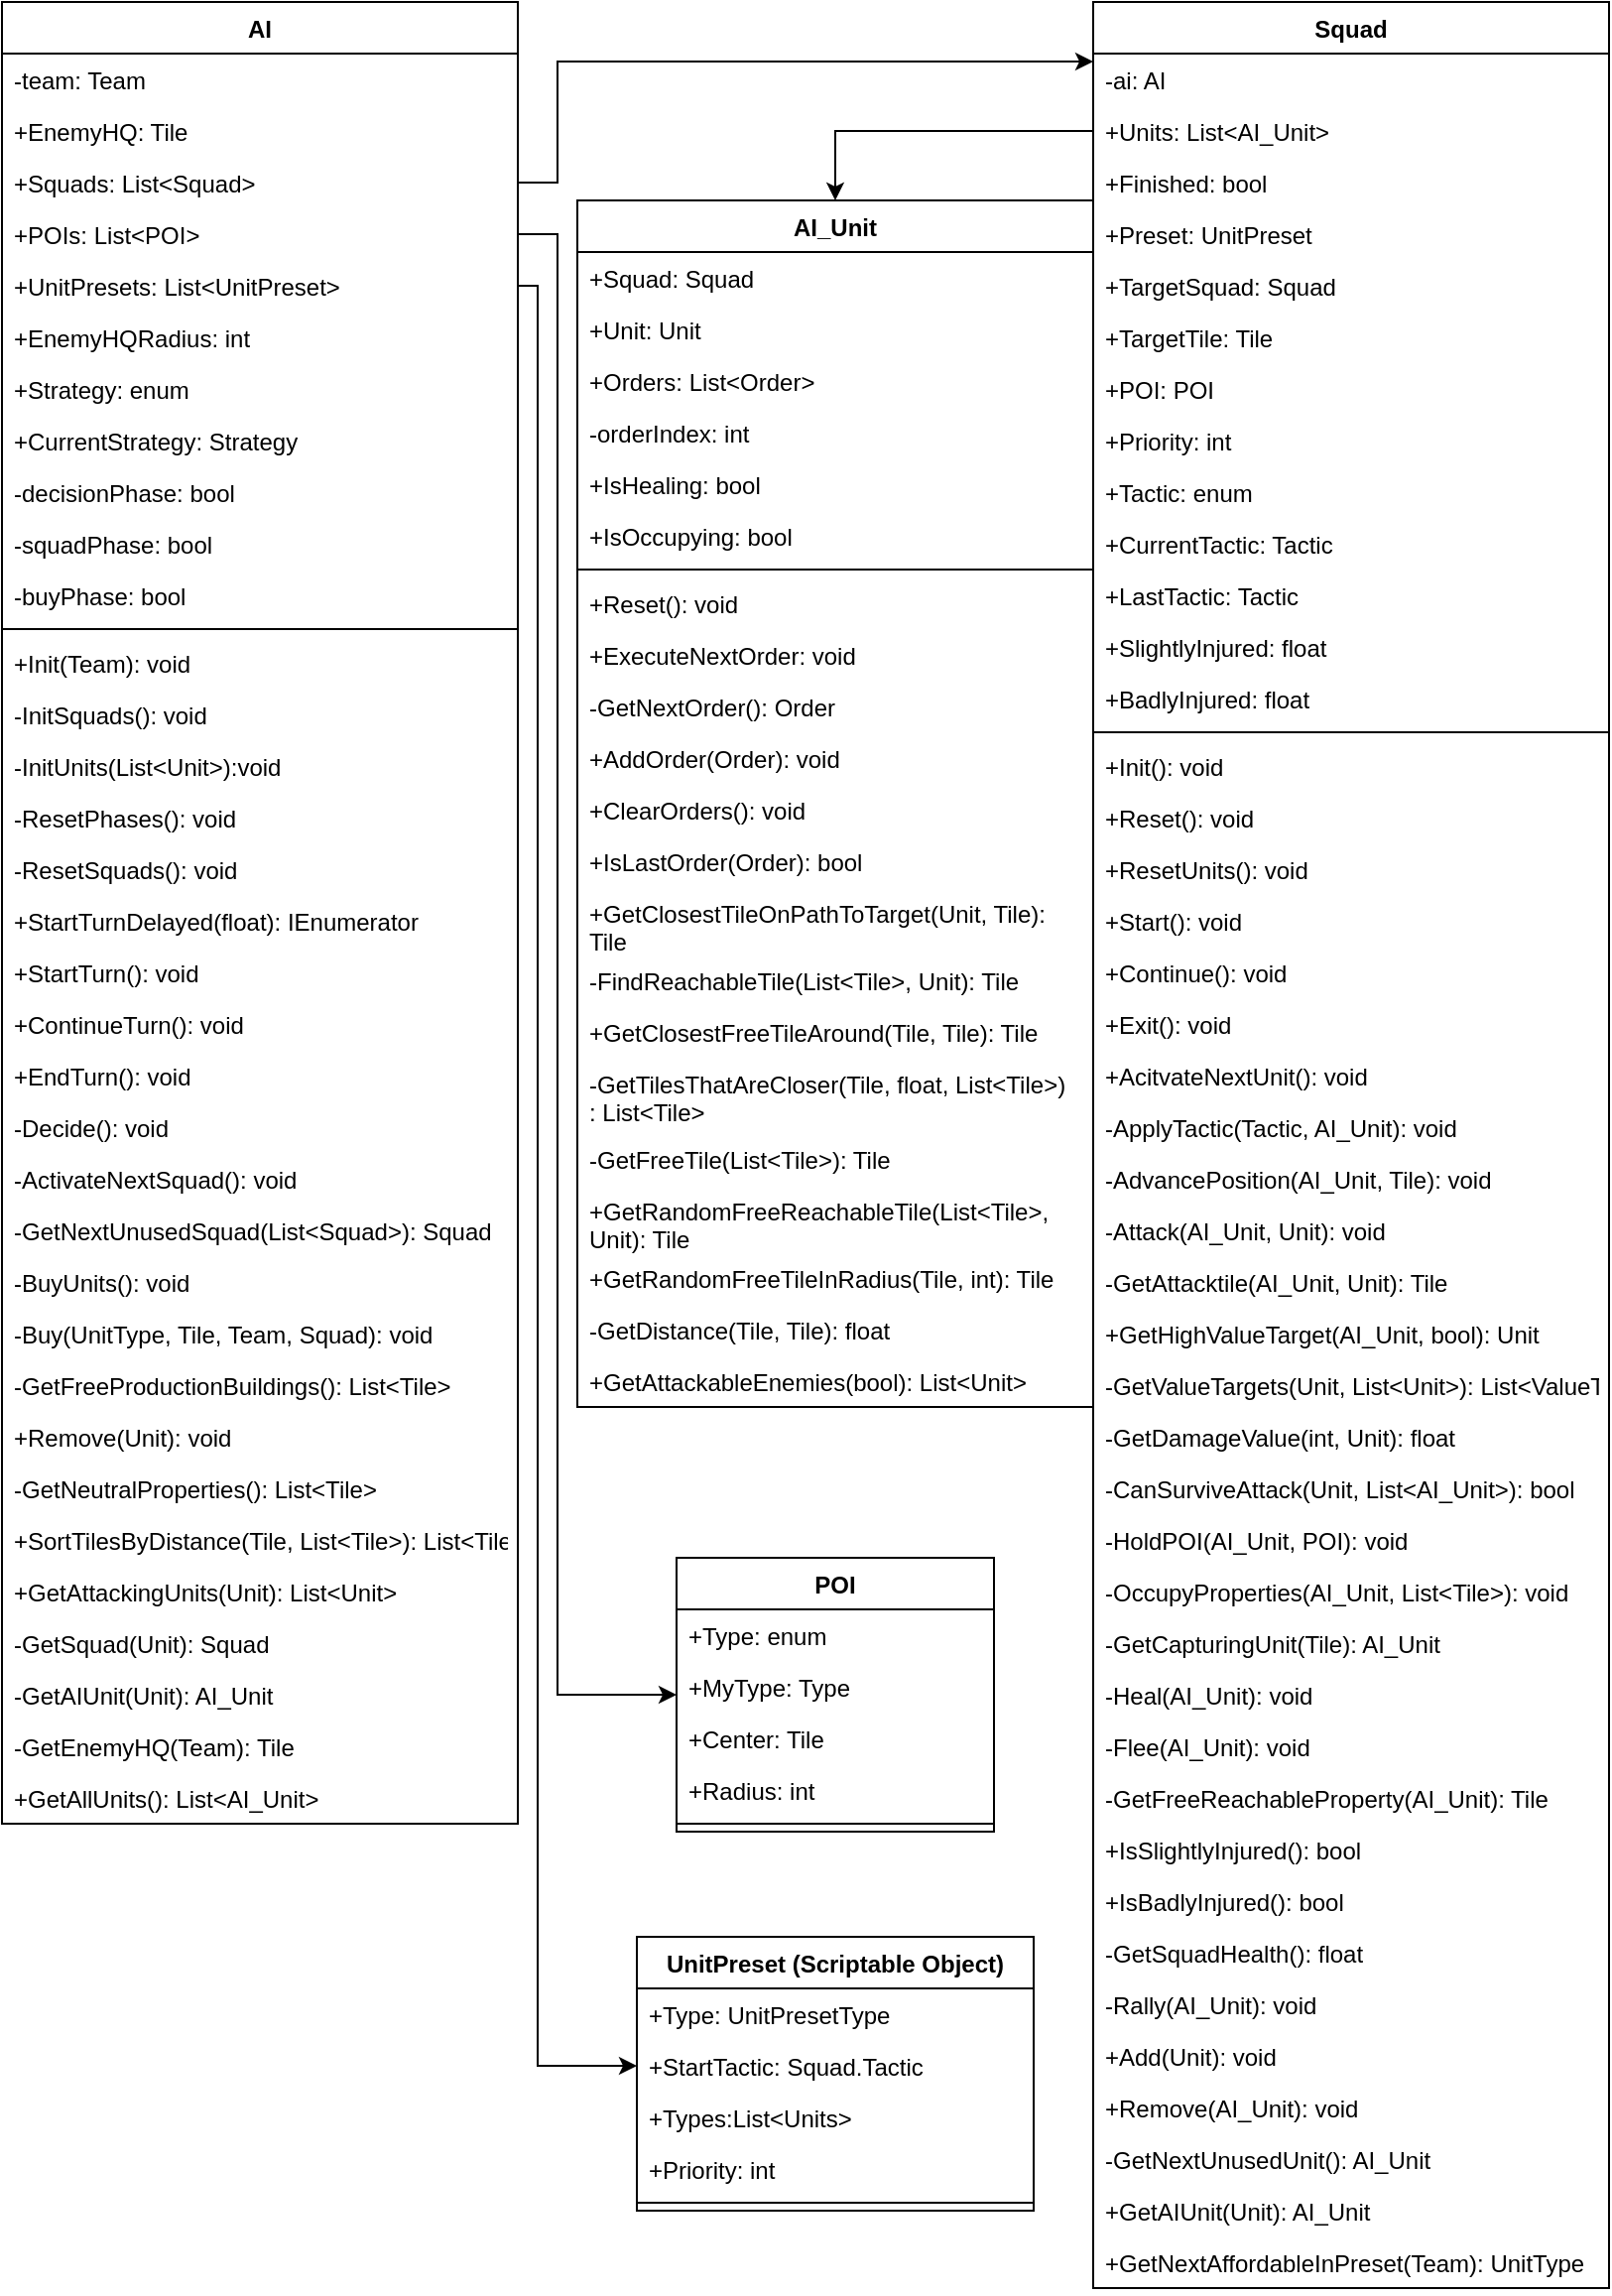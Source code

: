 <mxfile version="11.2.4" type="device" pages="1"><diagram id="DTY6DeBxh4I6yUrdTcUC" name="Page-1"><mxGraphModel dx="1662" dy="771" grid="1" gridSize="10" guides="1" tooltips="1" connect="1" arrows="1" fold="1" page="1" pageScale="1" pageWidth="827" pageHeight="1169" math="0" shadow="0"><root><mxCell id="0"/><mxCell id="1" parent="0"/><mxCell id="vKML94Inzr6AhmVZvio5-1" value="AI" style="swimlane;fontStyle=1;align=center;verticalAlign=top;childLayout=stackLayout;horizontal=1;startSize=26;horizontalStack=0;resizeParent=1;resizeParentMax=0;resizeLast=0;collapsible=1;marginBottom=0;" vertex="1" parent="1"><mxGeometry x="10" y="10" width="260" height="918" as="geometry"/></mxCell><mxCell id="vKML94Inzr6AhmVZvio5-2" value="-team: Team" style="text;strokeColor=none;fillColor=none;align=left;verticalAlign=top;spacingLeft=4;spacingRight=4;overflow=hidden;rotatable=0;points=[[0,0.5],[1,0.5]];portConstraint=eastwest;" vertex="1" parent="vKML94Inzr6AhmVZvio5-1"><mxGeometry y="26" width="260" height="26" as="geometry"/></mxCell><mxCell id="vKML94Inzr6AhmVZvio5-5" value="+EnemyHQ: Tile" style="text;strokeColor=none;fillColor=none;align=left;verticalAlign=top;spacingLeft=4;spacingRight=4;overflow=hidden;rotatable=0;points=[[0,0.5],[1,0.5]];portConstraint=eastwest;" vertex="1" parent="vKML94Inzr6AhmVZvio5-1"><mxGeometry y="52" width="260" height="26" as="geometry"/></mxCell><mxCell id="vKML94Inzr6AhmVZvio5-7" value="+Squads: List&lt;Squad&gt;" style="text;strokeColor=none;fillColor=none;align=left;verticalAlign=top;spacingLeft=4;spacingRight=4;overflow=hidden;rotatable=0;points=[[0,0.5],[1,0.5]];portConstraint=eastwest;" vertex="1" parent="vKML94Inzr6AhmVZvio5-1"><mxGeometry y="78" width="260" height="26" as="geometry"/></mxCell><mxCell id="vKML94Inzr6AhmVZvio5-6" value="+POIs: List&lt;POI&gt;" style="text;strokeColor=none;fillColor=none;align=left;verticalAlign=top;spacingLeft=4;spacingRight=4;overflow=hidden;rotatable=0;points=[[0,0.5],[1,0.5]];portConstraint=eastwest;" vertex="1" parent="vKML94Inzr6AhmVZvio5-1"><mxGeometry y="104" width="260" height="26" as="geometry"/></mxCell><mxCell id="vKML94Inzr6AhmVZvio5-8" value="+UnitPresets: List&lt;UnitPreset&gt;" style="text;strokeColor=none;fillColor=none;align=left;verticalAlign=top;spacingLeft=4;spacingRight=4;overflow=hidden;rotatable=0;points=[[0,0.5],[1,0.5]];portConstraint=eastwest;" vertex="1" parent="vKML94Inzr6AhmVZvio5-1"><mxGeometry y="130" width="260" height="26" as="geometry"/></mxCell><mxCell id="vKML94Inzr6AhmVZvio5-9" value="+EnemyHQRadius: int" style="text;strokeColor=none;fillColor=none;align=left;verticalAlign=top;spacingLeft=4;spacingRight=4;overflow=hidden;rotatable=0;points=[[0,0.5],[1,0.5]];portConstraint=eastwest;" vertex="1" parent="vKML94Inzr6AhmVZvio5-1"><mxGeometry y="156" width="260" height="26" as="geometry"/></mxCell><mxCell id="vKML94Inzr6AhmVZvio5-10" value="+Strategy: enum" style="text;strokeColor=none;fillColor=none;align=left;verticalAlign=top;spacingLeft=4;spacingRight=4;overflow=hidden;rotatable=0;points=[[0,0.5],[1,0.5]];portConstraint=eastwest;" vertex="1" parent="vKML94Inzr6AhmVZvio5-1"><mxGeometry y="182" width="260" height="26" as="geometry"/></mxCell><mxCell id="vKML94Inzr6AhmVZvio5-11" value="+CurrentStrategy: Strategy" style="text;strokeColor=none;fillColor=none;align=left;verticalAlign=top;spacingLeft=4;spacingRight=4;overflow=hidden;rotatable=0;points=[[0,0.5],[1,0.5]];portConstraint=eastwest;" vertex="1" parent="vKML94Inzr6AhmVZvio5-1"><mxGeometry y="208" width="260" height="26" as="geometry"/></mxCell><mxCell id="vKML94Inzr6AhmVZvio5-12" value="-decisionPhase: bool" style="text;strokeColor=none;fillColor=none;align=left;verticalAlign=top;spacingLeft=4;spacingRight=4;overflow=hidden;rotatable=0;points=[[0,0.5],[1,0.5]];portConstraint=eastwest;" vertex="1" parent="vKML94Inzr6AhmVZvio5-1"><mxGeometry y="234" width="260" height="26" as="geometry"/></mxCell><mxCell id="vKML94Inzr6AhmVZvio5-13" value="-squadPhase: bool" style="text;strokeColor=none;fillColor=none;align=left;verticalAlign=top;spacingLeft=4;spacingRight=4;overflow=hidden;rotatable=0;points=[[0,0.5],[1,0.5]];portConstraint=eastwest;" vertex="1" parent="vKML94Inzr6AhmVZvio5-1"><mxGeometry y="260" width="260" height="26" as="geometry"/></mxCell><mxCell id="vKML94Inzr6AhmVZvio5-14" value="-buyPhase: bool" style="text;strokeColor=none;fillColor=none;align=left;verticalAlign=top;spacingLeft=4;spacingRight=4;overflow=hidden;rotatable=0;points=[[0,0.5],[1,0.5]];portConstraint=eastwest;" vertex="1" parent="vKML94Inzr6AhmVZvio5-1"><mxGeometry y="286" width="260" height="26" as="geometry"/></mxCell><mxCell id="vKML94Inzr6AhmVZvio5-3" value="" style="line;strokeWidth=1;fillColor=none;align=left;verticalAlign=middle;spacingTop=-1;spacingLeft=3;spacingRight=3;rotatable=0;labelPosition=right;points=[];portConstraint=eastwest;" vertex="1" parent="vKML94Inzr6AhmVZvio5-1"><mxGeometry y="312" width="260" height="8" as="geometry"/></mxCell><mxCell id="vKML94Inzr6AhmVZvio5-4" value="+Init(Team): void" style="text;strokeColor=none;fillColor=none;align=left;verticalAlign=top;spacingLeft=4;spacingRight=4;overflow=hidden;rotatable=0;points=[[0,0.5],[1,0.5]];portConstraint=eastwest;" vertex="1" parent="vKML94Inzr6AhmVZvio5-1"><mxGeometry y="320" width="260" height="26" as="geometry"/></mxCell><mxCell id="vKML94Inzr6AhmVZvio5-15" value="-InitSquads(): void" style="text;strokeColor=none;fillColor=none;align=left;verticalAlign=top;spacingLeft=4;spacingRight=4;overflow=hidden;rotatable=0;points=[[0,0.5],[1,0.5]];portConstraint=eastwest;" vertex="1" parent="vKML94Inzr6AhmVZvio5-1"><mxGeometry y="346" width="260" height="26" as="geometry"/></mxCell><mxCell id="vKML94Inzr6AhmVZvio5-16" value="-InitUnits(List&lt;Unit&gt;):void" style="text;strokeColor=none;fillColor=none;align=left;verticalAlign=top;spacingLeft=4;spacingRight=4;overflow=hidden;rotatable=0;points=[[0,0.5],[1,0.5]];portConstraint=eastwest;" vertex="1" parent="vKML94Inzr6AhmVZvio5-1"><mxGeometry y="372" width="260" height="26" as="geometry"/></mxCell><mxCell id="vKML94Inzr6AhmVZvio5-17" value="-ResetPhases(): void" style="text;strokeColor=none;fillColor=none;align=left;verticalAlign=top;spacingLeft=4;spacingRight=4;overflow=hidden;rotatable=0;points=[[0,0.5],[1,0.5]];portConstraint=eastwest;" vertex="1" parent="vKML94Inzr6AhmVZvio5-1"><mxGeometry y="398" width="260" height="26" as="geometry"/></mxCell><mxCell id="vKML94Inzr6AhmVZvio5-18" value="-ResetSquads(): void" style="text;strokeColor=none;fillColor=none;align=left;verticalAlign=top;spacingLeft=4;spacingRight=4;overflow=hidden;rotatable=0;points=[[0,0.5],[1,0.5]];portConstraint=eastwest;" vertex="1" parent="vKML94Inzr6AhmVZvio5-1"><mxGeometry y="424" width="260" height="26" as="geometry"/></mxCell><mxCell id="vKML94Inzr6AhmVZvio5-19" value="+StartTurnDelayed(float): IEnumerator" style="text;strokeColor=none;fillColor=none;align=left;verticalAlign=top;spacingLeft=4;spacingRight=4;overflow=hidden;rotatable=0;points=[[0,0.5],[1,0.5]];portConstraint=eastwest;" vertex="1" parent="vKML94Inzr6AhmVZvio5-1"><mxGeometry y="450" width="260" height="26" as="geometry"/></mxCell><mxCell id="vKML94Inzr6AhmVZvio5-21" value="+StartTurn(): void" style="text;strokeColor=none;fillColor=none;align=left;verticalAlign=top;spacingLeft=4;spacingRight=4;overflow=hidden;rotatable=0;points=[[0,0.5],[1,0.5]];portConstraint=eastwest;" vertex="1" parent="vKML94Inzr6AhmVZvio5-1"><mxGeometry y="476" width="260" height="26" as="geometry"/></mxCell><mxCell id="vKML94Inzr6AhmVZvio5-22" value="+ContinueTurn(): void" style="text;strokeColor=none;fillColor=none;align=left;verticalAlign=top;spacingLeft=4;spacingRight=4;overflow=hidden;rotatable=0;points=[[0,0.5],[1,0.5]];portConstraint=eastwest;" vertex="1" parent="vKML94Inzr6AhmVZvio5-1"><mxGeometry y="502" width="260" height="26" as="geometry"/></mxCell><mxCell id="vKML94Inzr6AhmVZvio5-23" value="+EndTurn(): void" style="text;strokeColor=none;fillColor=none;align=left;verticalAlign=top;spacingLeft=4;spacingRight=4;overflow=hidden;rotatable=0;points=[[0,0.5],[1,0.5]];portConstraint=eastwest;" vertex="1" parent="vKML94Inzr6AhmVZvio5-1"><mxGeometry y="528" width="260" height="26" as="geometry"/></mxCell><mxCell id="vKML94Inzr6AhmVZvio5-24" value="-Decide(): void" style="text;strokeColor=none;fillColor=none;align=left;verticalAlign=top;spacingLeft=4;spacingRight=4;overflow=hidden;rotatable=0;points=[[0,0.5],[1,0.5]];portConstraint=eastwest;" vertex="1" parent="vKML94Inzr6AhmVZvio5-1"><mxGeometry y="554" width="260" height="26" as="geometry"/></mxCell><mxCell id="vKML94Inzr6AhmVZvio5-25" value="-ActivateNextSquad(): void" style="text;strokeColor=none;fillColor=none;align=left;verticalAlign=top;spacingLeft=4;spacingRight=4;overflow=hidden;rotatable=0;points=[[0,0.5],[1,0.5]];portConstraint=eastwest;" vertex="1" parent="vKML94Inzr6AhmVZvio5-1"><mxGeometry y="580" width="260" height="26" as="geometry"/></mxCell><mxCell id="vKML94Inzr6AhmVZvio5-26" value="-GetNextUnusedSquad(List&lt;Squad&gt;): Squad" style="text;strokeColor=none;fillColor=none;align=left;verticalAlign=top;spacingLeft=4;spacingRight=4;overflow=hidden;rotatable=0;points=[[0,0.5],[1,0.5]];portConstraint=eastwest;" vertex="1" parent="vKML94Inzr6AhmVZvio5-1"><mxGeometry y="606" width="260" height="26" as="geometry"/></mxCell><mxCell id="vKML94Inzr6AhmVZvio5-27" value="-BuyUnits(): void" style="text;strokeColor=none;fillColor=none;align=left;verticalAlign=top;spacingLeft=4;spacingRight=4;overflow=hidden;rotatable=0;points=[[0,0.5],[1,0.5]];portConstraint=eastwest;" vertex="1" parent="vKML94Inzr6AhmVZvio5-1"><mxGeometry y="632" width="260" height="26" as="geometry"/></mxCell><mxCell id="vKML94Inzr6AhmVZvio5-28" value="-Buy(UnitType, Tile, Team, Squad): void" style="text;strokeColor=none;fillColor=none;align=left;verticalAlign=top;spacingLeft=4;spacingRight=4;overflow=hidden;rotatable=0;points=[[0,0.5],[1,0.5]];portConstraint=eastwest;" vertex="1" parent="vKML94Inzr6AhmVZvio5-1"><mxGeometry y="658" width="260" height="26" as="geometry"/></mxCell><mxCell id="vKML94Inzr6AhmVZvio5-29" value="-GetFreeProductionBuildings(): List&lt;Tile&gt;" style="text;strokeColor=none;fillColor=none;align=left;verticalAlign=top;spacingLeft=4;spacingRight=4;overflow=hidden;rotatable=0;points=[[0,0.5],[1,0.5]];portConstraint=eastwest;" vertex="1" parent="vKML94Inzr6AhmVZvio5-1"><mxGeometry y="684" width="260" height="26" as="geometry"/></mxCell><mxCell id="vKML94Inzr6AhmVZvio5-30" value="+Remove(Unit): void" style="text;strokeColor=none;fillColor=none;align=left;verticalAlign=top;spacingLeft=4;spacingRight=4;overflow=hidden;rotatable=0;points=[[0,0.5],[1,0.5]];portConstraint=eastwest;" vertex="1" parent="vKML94Inzr6AhmVZvio5-1"><mxGeometry y="710" width="260" height="26" as="geometry"/></mxCell><mxCell id="vKML94Inzr6AhmVZvio5-31" value="-GetNeutralProperties(): List&lt;Tile&gt;" style="text;strokeColor=none;fillColor=none;align=left;verticalAlign=top;spacingLeft=4;spacingRight=4;overflow=hidden;rotatable=0;points=[[0,0.5],[1,0.5]];portConstraint=eastwest;" vertex="1" parent="vKML94Inzr6AhmVZvio5-1"><mxGeometry y="736" width="260" height="26" as="geometry"/></mxCell><mxCell id="vKML94Inzr6AhmVZvio5-32" value="+SortTilesByDistance(Tile, List&lt;Tile&gt;): List&lt;Tile&gt;" style="text;strokeColor=none;fillColor=none;align=left;verticalAlign=top;spacingLeft=4;spacingRight=4;overflow=hidden;rotatable=0;points=[[0,0.5],[1,0.5]];portConstraint=eastwest;" vertex="1" parent="vKML94Inzr6AhmVZvio5-1"><mxGeometry y="762" width="260" height="26" as="geometry"/></mxCell><mxCell id="vKML94Inzr6AhmVZvio5-33" value="+GetAttackingUnits(Unit): List&lt;Unit&gt;" style="text;strokeColor=none;fillColor=none;align=left;verticalAlign=top;spacingLeft=4;spacingRight=4;overflow=hidden;rotatable=0;points=[[0,0.5],[1,0.5]];portConstraint=eastwest;" vertex="1" parent="vKML94Inzr6AhmVZvio5-1"><mxGeometry y="788" width="260" height="26" as="geometry"/></mxCell><mxCell id="vKML94Inzr6AhmVZvio5-34" value="-GetSquad(Unit): Squad" style="text;strokeColor=none;fillColor=none;align=left;verticalAlign=top;spacingLeft=4;spacingRight=4;overflow=hidden;rotatable=0;points=[[0,0.5],[1,0.5]];portConstraint=eastwest;" vertex="1" parent="vKML94Inzr6AhmVZvio5-1"><mxGeometry y="814" width="260" height="26" as="geometry"/></mxCell><mxCell id="vKML94Inzr6AhmVZvio5-35" value="-GetAIUnit(Unit): AI_Unit" style="text;strokeColor=none;fillColor=none;align=left;verticalAlign=top;spacingLeft=4;spacingRight=4;overflow=hidden;rotatable=0;points=[[0,0.5],[1,0.5]];portConstraint=eastwest;" vertex="1" parent="vKML94Inzr6AhmVZvio5-1"><mxGeometry y="840" width="260" height="26" as="geometry"/></mxCell><mxCell id="vKML94Inzr6AhmVZvio5-36" value="-GetEnemyHQ(Team): Tile" style="text;strokeColor=none;fillColor=none;align=left;verticalAlign=top;spacingLeft=4;spacingRight=4;overflow=hidden;rotatable=0;points=[[0,0.5],[1,0.5]];portConstraint=eastwest;" vertex="1" parent="vKML94Inzr6AhmVZvio5-1"><mxGeometry y="866" width="260" height="26" as="geometry"/></mxCell><mxCell id="vKML94Inzr6AhmVZvio5-37" value="+GetAllUnits(): List&lt;AI_Unit&gt;" style="text;strokeColor=none;fillColor=none;align=left;verticalAlign=top;spacingLeft=4;spacingRight=4;overflow=hidden;rotatable=0;points=[[0,0.5],[1,0.5]];portConstraint=eastwest;" vertex="1" parent="vKML94Inzr6AhmVZvio5-1"><mxGeometry y="892" width="260" height="26" as="geometry"/></mxCell><mxCell id="vKML94Inzr6AhmVZvio5-38" value="POI" style="swimlane;fontStyle=1;align=center;verticalAlign=top;childLayout=stackLayout;horizontal=1;startSize=26;horizontalStack=0;resizeParent=1;resizeParentMax=0;resizeLast=0;collapsible=1;marginBottom=0;" vertex="1" parent="1"><mxGeometry x="350" y="794" width="160" height="138" as="geometry"/></mxCell><mxCell id="vKML94Inzr6AhmVZvio5-39" value="+Type: enum" style="text;strokeColor=none;fillColor=none;align=left;verticalAlign=top;spacingLeft=4;spacingRight=4;overflow=hidden;rotatable=0;points=[[0,0.5],[1,0.5]];portConstraint=eastwest;" vertex="1" parent="vKML94Inzr6AhmVZvio5-38"><mxGeometry y="26" width="160" height="26" as="geometry"/></mxCell><mxCell id="vKML94Inzr6AhmVZvio5-42" value="+MyType: Type" style="text;strokeColor=none;fillColor=none;align=left;verticalAlign=top;spacingLeft=4;spacingRight=4;overflow=hidden;rotatable=0;points=[[0,0.5],[1,0.5]];portConstraint=eastwest;" vertex="1" parent="vKML94Inzr6AhmVZvio5-38"><mxGeometry y="52" width="160" height="26" as="geometry"/></mxCell><mxCell id="vKML94Inzr6AhmVZvio5-43" value="+Center: Tile" style="text;strokeColor=none;fillColor=none;align=left;verticalAlign=top;spacingLeft=4;spacingRight=4;overflow=hidden;rotatable=0;points=[[0,0.5],[1,0.5]];portConstraint=eastwest;" vertex="1" parent="vKML94Inzr6AhmVZvio5-38"><mxGeometry y="78" width="160" height="26" as="geometry"/></mxCell><mxCell id="vKML94Inzr6AhmVZvio5-44" value="+Radius: int" style="text;strokeColor=none;fillColor=none;align=left;verticalAlign=top;spacingLeft=4;spacingRight=4;overflow=hidden;rotatable=0;points=[[0,0.5],[1,0.5]];portConstraint=eastwest;" vertex="1" parent="vKML94Inzr6AhmVZvio5-38"><mxGeometry y="104" width="160" height="26" as="geometry"/></mxCell><mxCell id="vKML94Inzr6AhmVZvio5-40" value="" style="line;strokeWidth=1;fillColor=none;align=left;verticalAlign=middle;spacingTop=-1;spacingLeft=3;spacingRight=3;rotatable=0;labelPosition=right;points=[];portConstraint=eastwest;" vertex="1" parent="vKML94Inzr6AhmVZvio5-38"><mxGeometry y="130" width="160" height="8" as="geometry"/></mxCell><mxCell id="vKML94Inzr6AhmVZvio5-46" value="Squad" style="swimlane;fontStyle=1;align=center;verticalAlign=top;childLayout=stackLayout;horizontal=1;startSize=26;horizontalStack=0;resizeParent=1;resizeParentMax=0;resizeLast=0;collapsible=1;marginBottom=0;" vertex="1" parent="1"><mxGeometry x="560" y="10" width="260" height="1152" as="geometry"/></mxCell><mxCell id="vKML94Inzr6AhmVZvio5-126" value="-ai: AI" style="text;strokeColor=none;fillColor=none;align=left;verticalAlign=top;spacingLeft=4;spacingRight=4;overflow=hidden;rotatable=0;points=[[0,0.5],[1,0.5]];portConstraint=eastwest;" vertex="1" parent="vKML94Inzr6AhmVZvio5-46"><mxGeometry y="26" width="260" height="26" as="geometry"/></mxCell><mxCell id="vKML94Inzr6AhmVZvio5-127" value="+Units: List&lt;AI_Unit&gt;" style="text;strokeColor=none;fillColor=none;align=left;verticalAlign=top;spacingLeft=4;spacingRight=4;overflow=hidden;rotatable=0;points=[[0,0.5],[1,0.5]];portConstraint=eastwest;" vertex="1" parent="vKML94Inzr6AhmVZvio5-46"><mxGeometry y="52" width="260" height="26" as="geometry"/></mxCell><mxCell id="vKML94Inzr6AhmVZvio5-47" value="+Finished: bool" style="text;strokeColor=none;fillColor=none;align=left;verticalAlign=top;spacingLeft=4;spacingRight=4;overflow=hidden;rotatable=0;points=[[0,0.5],[1,0.5]];portConstraint=eastwest;" vertex="1" parent="vKML94Inzr6AhmVZvio5-46"><mxGeometry y="78" width="260" height="26" as="geometry"/></mxCell><mxCell id="vKML94Inzr6AhmVZvio5-50" value="+Preset: UnitPreset" style="text;strokeColor=none;fillColor=none;align=left;verticalAlign=top;spacingLeft=4;spacingRight=4;overflow=hidden;rotatable=0;points=[[0,0.5],[1,0.5]];portConstraint=eastwest;" vertex="1" parent="vKML94Inzr6AhmVZvio5-46"><mxGeometry y="104" width="260" height="26" as="geometry"/></mxCell><mxCell id="vKML94Inzr6AhmVZvio5-51" value="+TargetSquad: Squad" style="text;strokeColor=none;fillColor=none;align=left;verticalAlign=top;spacingLeft=4;spacingRight=4;overflow=hidden;rotatable=0;points=[[0,0.5],[1,0.5]];portConstraint=eastwest;" vertex="1" parent="vKML94Inzr6AhmVZvio5-46"><mxGeometry y="130" width="260" height="26" as="geometry"/></mxCell><mxCell id="vKML94Inzr6AhmVZvio5-52" value="+TargetTile: Tile" style="text;strokeColor=none;fillColor=none;align=left;verticalAlign=top;spacingLeft=4;spacingRight=4;overflow=hidden;rotatable=0;points=[[0,0.5],[1,0.5]];portConstraint=eastwest;" vertex="1" parent="vKML94Inzr6AhmVZvio5-46"><mxGeometry y="156" width="260" height="26" as="geometry"/></mxCell><mxCell id="vKML94Inzr6AhmVZvio5-53" value="+POI: POI" style="text;strokeColor=none;fillColor=none;align=left;verticalAlign=top;spacingLeft=4;spacingRight=4;overflow=hidden;rotatable=0;points=[[0,0.5],[1,0.5]];portConstraint=eastwest;" vertex="1" parent="vKML94Inzr6AhmVZvio5-46"><mxGeometry y="182" width="260" height="26" as="geometry"/></mxCell><mxCell id="vKML94Inzr6AhmVZvio5-54" value="+Priority: int" style="text;strokeColor=none;fillColor=none;align=left;verticalAlign=top;spacingLeft=4;spacingRight=4;overflow=hidden;rotatable=0;points=[[0,0.5],[1,0.5]];portConstraint=eastwest;" vertex="1" parent="vKML94Inzr6AhmVZvio5-46"><mxGeometry y="208" width="260" height="26" as="geometry"/></mxCell><mxCell id="vKML94Inzr6AhmVZvio5-55" value="+Tactic: enum" style="text;strokeColor=none;fillColor=none;align=left;verticalAlign=top;spacingLeft=4;spacingRight=4;overflow=hidden;rotatable=0;points=[[0,0.5],[1,0.5]];portConstraint=eastwest;" vertex="1" parent="vKML94Inzr6AhmVZvio5-46"><mxGeometry y="234" width="260" height="26" as="geometry"/></mxCell><mxCell id="vKML94Inzr6AhmVZvio5-56" value="+CurrentTactic: Tactic" style="text;strokeColor=none;fillColor=none;align=left;verticalAlign=top;spacingLeft=4;spacingRight=4;overflow=hidden;rotatable=0;points=[[0,0.5],[1,0.5]];portConstraint=eastwest;" vertex="1" parent="vKML94Inzr6AhmVZvio5-46"><mxGeometry y="260" width="260" height="26" as="geometry"/></mxCell><mxCell id="vKML94Inzr6AhmVZvio5-57" value="+LastTactic: Tactic" style="text;strokeColor=none;fillColor=none;align=left;verticalAlign=top;spacingLeft=4;spacingRight=4;overflow=hidden;rotatable=0;points=[[0,0.5],[1,0.5]];portConstraint=eastwest;" vertex="1" parent="vKML94Inzr6AhmVZvio5-46"><mxGeometry y="286" width="260" height="26" as="geometry"/></mxCell><mxCell id="vKML94Inzr6AhmVZvio5-58" value="+SlightlyInjured: float" style="text;strokeColor=none;fillColor=none;align=left;verticalAlign=top;spacingLeft=4;spacingRight=4;overflow=hidden;rotatable=0;points=[[0,0.5],[1,0.5]];portConstraint=eastwest;" vertex="1" parent="vKML94Inzr6AhmVZvio5-46"><mxGeometry y="312" width="260" height="26" as="geometry"/></mxCell><mxCell id="vKML94Inzr6AhmVZvio5-59" value="+BadlyInjured: float" style="text;strokeColor=none;fillColor=none;align=left;verticalAlign=top;spacingLeft=4;spacingRight=4;overflow=hidden;rotatable=0;points=[[0,0.5],[1,0.5]];portConstraint=eastwest;" vertex="1" parent="vKML94Inzr6AhmVZvio5-46"><mxGeometry y="338" width="260" height="26" as="geometry"/></mxCell><mxCell id="vKML94Inzr6AhmVZvio5-48" value="" style="line;strokeWidth=1;fillColor=none;align=left;verticalAlign=middle;spacingTop=-1;spacingLeft=3;spacingRight=3;rotatable=0;labelPosition=right;points=[];portConstraint=eastwest;" vertex="1" parent="vKML94Inzr6AhmVZvio5-46"><mxGeometry y="364" width="260" height="8" as="geometry"/></mxCell><mxCell id="vKML94Inzr6AhmVZvio5-62" value="+Init(): void" style="text;strokeColor=none;fillColor=none;align=left;verticalAlign=top;spacingLeft=4;spacingRight=4;overflow=hidden;rotatable=0;points=[[0,0.5],[1,0.5]];portConstraint=eastwest;" vertex="1" parent="vKML94Inzr6AhmVZvio5-46"><mxGeometry y="372" width="260" height="26" as="geometry"/></mxCell><mxCell id="vKML94Inzr6AhmVZvio5-64" value="+Reset(): void" style="text;strokeColor=none;fillColor=none;align=left;verticalAlign=top;spacingLeft=4;spacingRight=4;overflow=hidden;rotatable=0;points=[[0,0.5],[1,0.5]];portConstraint=eastwest;" vertex="1" parent="vKML94Inzr6AhmVZvio5-46"><mxGeometry y="398" width="260" height="26" as="geometry"/></mxCell><mxCell id="vKML94Inzr6AhmVZvio5-65" value="+ResetUnits(): void" style="text;strokeColor=none;fillColor=none;align=left;verticalAlign=top;spacingLeft=4;spacingRight=4;overflow=hidden;rotatable=0;points=[[0,0.5],[1,0.5]];portConstraint=eastwest;" vertex="1" parent="vKML94Inzr6AhmVZvio5-46"><mxGeometry y="424" width="260" height="26" as="geometry"/></mxCell><mxCell id="vKML94Inzr6AhmVZvio5-66" value="+Start(): void" style="text;strokeColor=none;fillColor=none;align=left;verticalAlign=top;spacingLeft=4;spacingRight=4;overflow=hidden;rotatable=0;points=[[0,0.5],[1,0.5]];portConstraint=eastwest;" vertex="1" parent="vKML94Inzr6AhmVZvio5-46"><mxGeometry y="450" width="260" height="26" as="geometry"/></mxCell><mxCell id="vKML94Inzr6AhmVZvio5-67" value="+Continue(): void" style="text;strokeColor=none;fillColor=none;align=left;verticalAlign=top;spacingLeft=4;spacingRight=4;overflow=hidden;rotatable=0;points=[[0,0.5],[1,0.5]];portConstraint=eastwest;" vertex="1" parent="vKML94Inzr6AhmVZvio5-46"><mxGeometry y="476" width="260" height="26" as="geometry"/></mxCell><mxCell id="vKML94Inzr6AhmVZvio5-68" value="+Exit(): void" style="text;strokeColor=none;fillColor=none;align=left;verticalAlign=top;spacingLeft=4;spacingRight=4;overflow=hidden;rotatable=0;points=[[0,0.5],[1,0.5]];portConstraint=eastwest;" vertex="1" parent="vKML94Inzr6AhmVZvio5-46"><mxGeometry y="502" width="260" height="26" as="geometry"/></mxCell><mxCell id="vKML94Inzr6AhmVZvio5-69" value="+AcitvateNextUnit(): void" style="text;strokeColor=none;fillColor=none;align=left;verticalAlign=top;spacingLeft=4;spacingRight=4;overflow=hidden;rotatable=0;points=[[0,0.5],[1,0.5]];portConstraint=eastwest;" vertex="1" parent="vKML94Inzr6AhmVZvio5-46"><mxGeometry y="528" width="260" height="26" as="geometry"/></mxCell><mxCell id="vKML94Inzr6AhmVZvio5-70" value="-ApplyTactic(Tactic, AI_Unit): void" style="text;strokeColor=none;fillColor=none;align=left;verticalAlign=top;spacingLeft=4;spacingRight=4;overflow=hidden;rotatable=0;points=[[0,0.5],[1,0.5]];portConstraint=eastwest;" vertex="1" parent="vKML94Inzr6AhmVZvio5-46"><mxGeometry y="554" width="260" height="26" as="geometry"/></mxCell><mxCell id="vKML94Inzr6AhmVZvio5-71" value="-AdvancePosition(AI_Unit, Tile): void" style="text;strokeColor=none;fillColor=none;align=left;verticalAlign=top;spacingLeft=4;spacingRight=4;overflow=hidden;rotatable=0;points=[[0,0.5],[1,0.5]];portConstraint=eastwest;" vertex="1" parent="vKML94Inzr6AhmVZvio5-46"><mxGeometry y="580" width="260" height="26" as="geometry"/></mxCell><mxCell id="vKML94Inzr6AhmVZvio5-72" value="-Attack(AI_Unit, Unit): void" style="text;strokeColor=none;fillColor=none;align=left;verticalAlign=top;spacingLeft=4;spacingRight=4;overflow=hidden;rotatable=0;points=[[0,0.5],[1,0.5]];portConstraint=eastwest;" vertex="1" parent="vKML94Inzr6AhmVZvio5-46"><mxGeometry y="606" width="260" height="26" as="geometry"/></mxCell><mxCell id="vKML94Inzr6AhmVZvio5-73" value="-GetAttacktile(AI_Unit, Unit): Tile" style="text;strokeColor=none;fillColor=none;align=left;verticalAlign=top;spacingLeft=4;spacingRight=4;overflow=hidden;rotatable=0;points=[[0,0.5],[1,0.5]];portConstraint=eastwest;" vertex="1" parent="vKML94Inzr6AhmVZvio5-46"><mxGeometry y="632" width="260" height="26" as="geometry"/></mxCell><mxCell id="vKML94Inzr6AhmVZvio5-74" value="+GetHighValueTarget(AI_Unit, bool): Unit" style="text;strokeColor=none;fillColor=none;align=left;verticalAlign=top;spacingLeft=4;spacingRight=4;overflow=hidden;rotatable=0;points=[[0,0.5],[1,0.5]];portConstraint=eastwest;" vertex="1" parent="vKML94Inzr6AhmVZvio5-46"><mxGeometry y="658" width="260" height="26" as="geometry"/></mxCell><mxCell id="vKML94Inzr6AhmVZvio5-75" value="-GetValueTargets(Unit, List&lt;Unit&gt;): List&lt;ValueTarget&gt;" style="text;strokeColor=none;fillColor=none;align=left;verticalAlign=top;spacingLeft=4;spacingRight=4;overflow=hidden;rotatable=0;points=[[0,0.5],[1,0.5]];portConstraint=eastwest;" vertex="1" parent="vKML94Inzr6AhmVZvio5-46"><mxGeometry y="684" width="260" height="26" as="geometry"/></mxCell><mxCell id="vKML94Inzr6AhmVZvio5-76" value="-GetDamageValue(int, Unit): float" style="text;strokeColor=none;fillColor=none;align=left;verticalAlign=top;spacingLeft=4;spacingRight=4;overflow=hidden;rotatable=0;points=[[0,0.5],[1,0.5]];portConstraint=eastwest;" vertex="1" parent="vKML94Inzr6AhmVZvio5-46"><mxGeometry y="710" width="260" height="26" as="geometry"/></mxCell><mxCell id="vKML94Inzr6AhmVZvio5-77" value="-CanSurviveAttack(Unit, List&lt;AI_Unit&gt;): bool" style="text;strokeColor=none;fillColor=none;align=left;verticalAlign=top;spacingLeft=4;spacingRight=4;overflow=hidden;rotatable=0;points=[[0,0.5],[1,0.5]];portConstraint=eastwest;" vertex="1" parent="vKML94Inzr6AhmVZvio5-46"><mxGeometry y="736" width="260" height="26" as="geometry"/></mxCell><mxCell id="vKML94Inzr6AhmVZvio5-78" value="-HoldPOI(AI_Unit, POI): void" style="text;strokeColor=none;fillColor=none;align=left;verticalAlign=top;spacingLeft=4;spacingRight=4;overflow=hidden;rotatable=0;points=[[0,0.5],[1,0.5]];portConstraint=eastwest;" vertex="1" parent="vKML94Inzr6AhmVZvio5-46"><mxGeometry y="762" width="260" height="26" as="geometry"/></mxCell><mxCell id="vKML94Inzr6AhmVZvio5-79" value="-OccupyProperties(AI_Unit, List&lt;Tile&gt;): void" style="text;strokeColor=none;fillColor=none;align=left;verticalAlign=top;spacingLeft=4;spacingRight=4;overflow=hidden;rotatable=0;points=[[0,0.5],[1,0.5]];portConstraint=eastwest;" vertex="1" parent="vKML94Inzr6AhmVZvio5-46"><mxGeometry y="788" width="260" height="26" as="geometry"/></mxCell><mxCell id="vKML94Inzr6AhmVZvio5-80" value="-GetCapturingUnit(Tile): AI_Unit" style="text;strokeColor=none;fillColor=none;align=left;verticalAlign=top;spacingLeft=4;spacingRight=4;overflow=hidden;rotatable=0;points=[[0,0.5],[1,0.5]];portConstraint=eastwest;" vertex="1" parent="vKML94Inzr6AhmVZvio5-46"><mxGeometry y="814" width="260" height="26" as="geometry"/></mxCell><mxCell id="vKML94Inzr6AhmVZvio5-81" value="-Heal(AI_Unit): void" style="text;strokeColor=none;fillColor=none;align=left;verticalAlign=top;spacingLeft=4;spacingRight=4;overflow=hidden;rotatable=0;points=[[0,0.5],[1,0.5]];portConstraint=eastwest;" vertex="1" parent="vKML94Inzr6AhmVZvio5-46"><mxGeometry y="840" width="260" height="26" as="geometry"/></mxCell><mxCell id="vKML94Inzr6AhmVZvio5-82" value="-Flee(AI_Unit): void" style="text;strokeColor=none;fillColor=none;align=left;verticalAlign=top;spacingLeft=4;spacingRight=4;overflow=hidden;rotatable=0;points=[[0,0.5],[1,0.5]];portConstraint=eastwest;" vertex="1" parent="vKML94Inzr6AhmVZvio5-46"><mxGeometry y="866" width="260" height="26" as="geometry"/></mxCell><mxCell id="vKML94Inzr6AhmVZvio5-83" value="-GetFreeReachableProperty(AI_Unit): Tile" style="text;strokeColor=none;fillColor=none;align=left;verticalAlign=top;spacingLeft=4;spacingRight=4;overflow=hidden;rotatable=0;points=[[0,0.5],[1,0.5]];portConstraint=eastwest;" vertex="1" parent="vKML94Inzr6AhmVZvio5-46"><mxGeometry y="892" width="260" height="26" as="geometry"/></mxCell><mxCell id="vKML94Inzr6AhmVZvio5-84" value="+IsSlightlyInjured(): bool" style="text;strokeColor=none;fillColor=none;align=left;verticalAlign=top;spacingLeft=4;spacingRight=4;overflow=hidden;rotatable=0;points=[[0,0.5],[1,0.5]];portConstraint=eastwest;" vertex="1" parent="vKML94Inzr6AhmVZvio5-46"><mxGeometry y="918" width="260" height="26" as="geometry"/></mxCell><mxCell id="vKML94Inzr6AhmVZvio5-85" value="+IsBadlyInjured(): bool" style="text;strokeColor=none;fillColor=none;align=left;verticalAlign=top;spacingLeft=4;spacingRight=4;overflow=hidden;rotatable=0;points=[[0,0.5],[1,0.5]];portConstraint=eastwest;" vertex="1" parent="vKML94Inzr6AhmVZvio5-46"><mxGeometry y="944" width="260" height="26" as="geometry"/></mxCell><mxCell id="vKML94Inzr6AhmVZvio5-86" value="-GetSquadHealth(): float" style="text;strokeColor=none;fillColor=none;align=left;verticalAlign=top;spacingLeft=4;spacingRight=4;overflow=hidden;rotatable=0;points=[[0,0.5],[1,0.5]];portConstraint=eastwest;" vertex="1" parent="vKML94Inzr6AhmVZvio5-46"><mxGeometry y="970" width="260" height="26" as="geometry"/></mxCell><mxCell id="vKML94Inzr6AhmVZvio5-87" value="-Rally(AI_Unit): void" style="text;strokeColor=none;fillColor=none;align=left;verticalAlign=top;spacingLeft=4;spacingRight=4;overflow=hidden;rotatable=0;points=[[0,0.5],[1,0.5]];portConstraint=eastwest;" vertex="1" parent="vKML94Inzr6AhmVZvio5-46"><mxGeometry y="996" width="260" height="26" as="geometry"/></mxCell><mxCell id="vKML94Inzr6AhmVZvio5-88" value="+Add(Unit): void" style="text;strokeColor=none;fillColor=none;align=left;verticalAlign=top;spacingLeft=4;spacingRight=4;overflow=hidden;rotatable=0;points=[[0,0.5],[1,0.5]];portConstraint=eastwest;" vertex="1" parent="vKML94Inzr6AhmVZvio5-46"><mxGeometry y="1022" width="260" height="26" as="geometry"/></mxCell><mxCell id="vKML94Inzr6AhmVZvio5-89" value="+Remove(AI_Unit): void" style="text;strokeColor=none;fillColor=none;align=left;verticalAlign=top;spacingLeft=4;spacingRight=4;overflow=hidden;rotatable=0;points=[[0,0.5],[1,0.5]];portConstraint=eastwest;" vertex="1" parent="vKML94Inzr6AhmVZvio5-46"><mxGeometry y="1048" width="260" height="26" as="geometry"/></mxCell><mxCell id="vKML94Inzr6AhmVZvio5-90" value="-GetNextUnusedUnit(): AI_Unit" style="text;strokeColor=none;fillColor=none;align=left;verticalAlign=top;spacingLeft=4;spacingRight=4;overflow=hidden;rotatable=0;points=[[0,0.5],[1,0.5]];portConstraint=eastwest;" vertex="1" parent="vKML94Inzr6AhmVZvio5-46"><mxGeometry y="1074" width="260" height="26" as="geometry"/></mxCell><mxCell id="vKML94Inzr6AhmVZvio5-91" value="+GetAIUnit(Unit): AI_Unit" style="text;strokeColor=none;fillColor=none;align=left;verticalAlign=top;spacingLeft=4;spacingRight=4;overflow=hidden;rotatable=0;points=[[0,0.5],[1,0.5]];portConstraint=eastwest;" vertex="1" parent="vKML94Inzr6AhmVZvio5-46"><mxGeometry y="1100" width="260" height="26" as="geometry"/></mxCell><mxCell id="vKML94Inzr6AhmVZvio5-92" value="+GetNextAffordableInPreset(Team): UnitType" style="text;strokeColor=none;fillColor=none;align=left;verticalAlign=top;spacingLeft=4;spacingRight=4;overflow=hidden;rotatable=0;points=[[0,0.5],[1,0.5]];portConstraint=eastwest;" vertex="1" parent="vKML94Inzr6AhmVZvio5-46"><mxGeometry y="1126" width="260" height="26" as="geometry"/></mxCell><mxCell id="vKML94Inzr6AhmVZvio5-94" value="AI_Unit" style="swimlane;fontStyle=1;align=center;verticalAlign=top;childLayout=stackLayout;horizontal=1;startSize=26;horizontalStack=0;resizeParent=1;resizeParentMax=0;resizeLast=0;collapsible=1;marginBottom=0;" vertex="1" parent="1"><mxGeometry x="300" y="110" width="260" height="608" as="geometry"/></mxCell><mxCell id="vKML94Inzr6AhmVZvio5-95" value="+Squad: Squad" style="text;strokeColor=none;fillColor=none;align=left;verticalAlign=top;spacingLeft=4;spacingRight=4;overflow=hidden;rotatable=0;points=[[0,0.5],[1,0.5]];portConstraint=eastwest;" vertex="1" parent="vKML94Inzr6AhmVZvio5-94"><mxGeometry y="26" width="260" height="26" as="geometry"/></mxCell><mxCell id="vKML94Inzr6AhmVZvio5-102" value="+Unit: Unit" style="text;strokeColor=none;fillColor=none;align=left;verticalAlign=top;spacingLeft=4;spacingRight=4;overflow=hidden;rotatable=0;points=[[0,0.5],[1,0.5]];portConstraint=eastwest;" vertex="1" parent="vKML94Inzr6AhmVZvio5-94"><mxGeometry y="52" width="260" height="26" as="geometry"/></mxCell><mxCell id="vKML94Inzr6AhmVZvio5-103" value="+Orders: List&lt;Order&gt;" style="text;strokeColor=none;fillColor=none;align=left;verticalAlign=top;spacingLeft=4;spacingRight=4;overflow=hidden;rotatable=0;points=[[0,0.5],[1,0.5]];portConstraint=eastwest;" vertex="1" parent="vKML94Inzr6AhmVZvio5-94"><mxGeometry y="78" width="260" height="26" as="geometry"/></mxCell><mxCell id="vKML94Inzr6AhmVZvio5-104" value="-orderIndex: int" style="text;strokeColor=none;fillColor=none;align=left;verticalAlign=top;spacingLeft=4;spacingRight=4;overflow=hidden;rotatable=0;points=[[0,0.5],[1,0.5]];portConstraint=eastwest;" vertex="1" parent="vKML94Inzr6AhmVZvio5-94"><mxGeometry y="104" width="260" height="26" as="geometry"/></mxCell><mxCell id="vKML94Inzr6AhmVZvio5-105" value="+IsHealing: bool" style="text;strokeColor=none;fillColor=none;align=left;verticalAlign=top;spacingLeft=4;spacingRight=4;overflow=hidden;rotatable=0;points=[[0,0.5],[1,0.5]];portConstraint=eastwest;" vertex="1" parent="vKML94Inzr6AhmVZvio5-94"><mxGeometry y="130" width="260" height="26" as="geometry"/></mxCell><mxCell id="vKML94Inzr6AhmVZvio5-106" value="+IsOccupying: bool" style="text;strokeColor=none;fillColor=none;align=left;verticalAlign=top;spacingLeft=4;spacingRight=4;overflow=hidden;rotatable=0;points=[[0,0.5],[1,0.5]];portConstraint=eastwest;" vertex="1" parent="vKML94Inzr6AhmVZvio5-94"><mxGeometry y="156" width="260" height="26" as="geometry"/></mxCell><mxCell id="vKML94Inzr6AhmVZvio5-96" value="" style="line;strokeWidth=1;fillColor=none;align=left;verticalAlign=middle;spacingTop=-1;spacingLeft=3;spacingRight=3;rotatable=0;labelPosition=right;points=[];portConstraint=eastwest;" vertex="1" parent="vKML94Inzr6AhmVZvio5-94"><mxGeometry y="182" width="260" height="8" as="geometry"/></mxCell><mxCell id="vKML94Inzr6AhmVZvio5-97" value="+Reset(): void" style="text;strokeColor=none;fillColor=none;align=left;verticalAlign=top;spacingLeft=4;spacingRight=4;overflow=hidden;rotatable=0;points=[[0,0.5],[1,0.5]];portConstraint=eastwest;" vertex="1" parent="vKML94Inzr6AhmVZvio5-94"><mxGeometry y="190" width="260" height="26" as="geometry"/></mxCell><mxCell id="vKML94Inzr6AhmVZvio5-107" value="+ExecuteNextOrder: void" style="text;strokeColor=none;fillColor=none;align=left;verticalAlign=top;spacingLeft=4;spacingRight=4;overflow=hidden;rotatable=0;points=[[0,0.5],[1,0.5]];portConstraint=eastwest;" vertex="1" parent="vKML94Inzr6AhmVZvio5-94"><mxGeometry y="216" width="260" height="26" as="geometry"/></mxCell><mxCell id="vKML94Inzr6AhmVZvio5-108" value="-GetNextOrder(): Order" style="text;strokeColor=none;fillColor=none;align=left;verticalAlign=top;spacingLeft=4;spacingRight=4;overflow=hidden;rotatable=0;points=[[0,0.5],[1,0.5]];portConstraint=eastwest;" vertex="1" parent="vKML94Inzr6AhmVZvio5-94"><mxGeometry y="242" width="260" height="26" as="geometry"/></mxCell><mxCell id="vKML94Inzr6AhmVZvio5-109" value="+AddOrder(Order): void" style="text;strokeColor=none;fillColor=none;align=left;verticalAlign=top;spacingLeft=4;spacingRight=4;overflow=hidden;rotatable=0;points=[[0,0.5],[1,0.5]];portConstraint=eastwest;" vertex="1" parent="vKML94Inzr6AhmVZvio5-94"><mxGeometry y="268" width="260" height="26" as="geometry"/></mxCell><mxCell id="vKML94Inzr6AhmVZvio5-110" value="+ClearOrders(): void" style="text;strokeColor=none;fillColor=none;align=left;verticalAlign=top;spacingLeft=4;spacingRight=4;overflow=hidden;rotatable=0;points=[[0,0.5],[1,0.5]];portConstraint=eastwest;" vertex="1" parent="vKML94Inzr6AhmVZvio5-94"><mxGeometry y="294" width="260" height="26" as="geometry"/></mxCell><mxCell id="vKML94Inzr6AhmVZvio5-111" value="+IsLastOrder(Order): bool" style="text;strokeColor=none;fillColor=none;align=left;verticalAlign=top;spacingLeft=4;spacingRight=4;overflow=hidden;rotatable=0;points=[[0,0.5],[1,0.5]];portConstraint=eastwest;" vertex="1" parent="vKML94Inzr6AhmVZvio5-94"><mxGeometry y="320" width="260" height="26" as="geometry"/></mxCell><mxCell id="vKML94Inzr6AhmVZvio5-112" value="+GetClosestTileOnPathToTarget(Unit, Tile): &#xA;Tile" style="text;strokeColor=none;fillColor=none;align=left;verticalAlign=top;spacingLeft=4;spacingRight=4;overflow=hidden;rotatable=0;points=[[0,0.5],[1,0.5]];portConstraint=eastwest;" vertex="1" parent="vKML94Inzr6AhmVZvio5-94"><mxGeometry y="346" width="260" height="34" as="geometry"/></mxCell><mxCell id="vKML94Inzr6AhmVZvio5-113" value="-FindReachableTile(List&lt;Tile&gt;, Unit): Tile" style="text;strokeColor=none;fillColor=none;align=left;verticalAlign=top;spacingLeft=4;spacingRight=4;overflow=hidden;rotatable=0;points=[[0,0.5],[1,0.5]];portConstraint=eastwest;" vertex="1" parent="vKML94Inzr6AhmVZvio5-94"><mxGeometry y="380" width="260" height="26" as="geometry"/></mxCell><mxCell id="vKML94Inzr6AhmVZvio5-114" value="+GetClosestFreeTileAround(Tile, Tile): Tile" style="text;strokeColor=none;fillColor=none;align=left;verticalAlign=top;spacingLeft=4;spacingRight=4;overflow=hidden;rotatable=0;points=[[0,0.5],[1,0.5]];portConstraint=eastwest;" vertex="1" parent="vKML94Inzr6AhmVZvio5-94"><mxGeometry y="406" width="260" height="26" as="geometry"/></mxCell><mxCell id="vKML94Inzr6AhmVZvio5-116" value="-GetTilesThatAreCloser(Tile, float, List&lt;Tile&gt;)&#xA;: List&lt;Tile&gt;" style="text;strokeColor=none;fillColor=none;align=left;verticalAlign=top;spacingLeft=4;spacingRight=4;overflow=hidden;rotatable=0;points=[[0,0.5],[1,0.5]];portConstraint=eastwest;" vertex="1" parent="vKML94Inzr6AhmVZvio5-94"><mxGeometry y="432" width="260" height="38" as="geometry"/></mxCell><mxCell id="vKML94Inzr6AhmVZvio5-117" value="-GetFreeTile(List&lt;Tile&gt;): Tile" style="text;strokeColor=none;fillColor=none;align=left;verticalAlign=top;spacingLeft=4;spacingRight=4;overflow=hidden;rotatable=0;points=[[0,0.5],[1,0.5]];portConstraint=eastwest;" vertex="1" parent="vKML94Inzr6AhmVZvio5-94"><mxGeometry y="470" width="260" height="26" as="geometry"/></mxCell><mxCell id="vKML94Inzr6AhmVZvio5-118" value="+GetRandomFreeReachableTile(List&lt;Tile&gt;,&#xA; Unit): Tile" style="text;strokeColor=none;fillColor=none;align=left;verticalAlign=top;spacingLeft=4;spacingRight=4;overflow=hidden;rotatable=0;points=[[0,0.5],[1,0.5]];portConstraint=eastwest;" vertex="1" parent="vKML94Inzr6AhmVZvio5-94"><mxGeometry y="496" width="260" height="34" as="geometry"/></mxCell><mxCell id="vKML94Inzr6AhmVZvio5-119" value="+GetRandomFreeTileInRadius(Tile, int): Tile" style="text;strokeColor=none;fillColor=none;align=left;verticalAlign=top;spacingLeft=4;spacingRight=4;overflow=hidden;rotatable=0;points=[[0,0.5],[1,0.5]];portConstraint=eastwest;" vertex="1" parent="vKML94Inzr6AhmVZvio5-94"><mxGeometry y="530" width="260" height="26" as="geometry"/></mxCell><mxCell id="vKML94Inzr6AhmVZvio5-120" value="-GetDistance(Tile, Tile): float" style="text;strokeColor=none;fillColor=none;align=left;verticalAlign=top;spacingLeft=4;spacingRight=4;overflow=hidden;rotatable=0;points=[[0,0.5],[1,0.5]];portConstraint=eastwest;" vertex="1" parent="vKML94Inzr6AhmVZvio5-94"><mxGeometry y="556" width="260" height="26" as="geometry"/></mxCell><mxCell id="vKML94Inzr6AhmVZvio5-121" value="+GetAttackableEnemies(bool): List&lt;Unit&gt;" style="text;strokeColor=none;fillColor=none;align=left;verticalAlign=top;spacingLeft=4;spacingRight=4;overflow=hidden;rotatable=0;points=[[0,0.5],[1,0.5]];portConstraint=eastwest;" vertex="1" parent="vKML94Inzr6AhmVZvio5-94"><mxGeometry y="582" width="260" height="26" as="geometry"/></mxCell><mxCell id="vKML94Inzr6AhmVZvio5-123" style="edgeStyle=orthogonalEdgeStyle;rounded=0;orthogonalLoop=1;jettySize=auto;html=1;exitX=1;exitY=0.5;exitDx=0;exitDy=0;" edge="1" parent="1" source="vKML94Inzr6AhmVZvio5-6" target="vKML94Inzr6AhmVZvio5-38"><mxGeometry relative="1" as="geometry"><Array as="points"><mxPoint x="290" y="127"/><mxPoint x="290" y="863"/></Array></mxGeometry></mxCell><mxCell id="vKML94Inzr6AhmVZvio5-125" style="edgeStyle=orthogonalEdgeStyle;rounded=0;orthogonalLoop=1;jettySize=auto;html=1;exitX=1;exitY=0.5;exitDx=0;exitDy=0;" edge="1" parent="1" source="vKML94Inzr6AhmVZvio5-7" target="vKML94Inzr6AhmVZvio5-46"><mxGeometry relative="1" as="geometry"><Array as="points"><mxPoint x="290" y="101"/><mxPoint x="290" y="40"/></Array></mxGeometry></mxCell><mxCell id="vKML94Inzr6AhmVZvio5-129" style="edgeStyle=orthogonalEdgeStyle;rounded=0;orthogonalLoop=1;jettySize=auto;html=1;exitX=0;exitY=0.5;exitDx=0;exitDy=0;" edge="1" parent="1" source="vKML94Inzr6AhmVZvio5-127" target="vKML94Inzr6AhmVZvio5-94"><mxGeometry relative="1" as="geometry"/></mxCell><mxCell id="vKML94Inzr6AhmVZvio5-130" value="UnitPreset (Scriptable Object)&#xA;" style="swimlane;fontStyle=1;align=center;verticalAlign=top;childLayout=stackLayout;horizontal=1;startSize=26;horizontalStack=0;resizeParent=1;resizeParentMax=0;resizeLast=0;collapsible=1;marginBottom=0;" vertex="1" parent="1"><mxGeometry x="330" y="985" width="200" height="138" as="geometry"/></mxCell><mxCell id="vKML94Inzr6AhmVZvio5-131" value="+Type: UnitPresetType" style="text;strokeColor=none;fillColor=none;align=left;verticalAlign=top;spacingLeft=4;spacingRight=4;overflow=hidden;rotatable=0;points=[[0,0.5],[1,0.5]];portConstraint=eastwest;" vertex="1" parent="vKML94Inzr6AhmVZvio5-130"><mxGeometry y="26" width="200" height="26" as="geometry"/></mxCell><mxCell id="vKML94Inzr6AhmVZvio5-134" value="+StartTactic: Squad.Tactic" style="text;strokeColor=none;fillColor=none;align=left;verticalAlign=top;spacingLeft=4;spacingRight=4;overflow=hidden;rotatable=0;points=[[0,0.5],[1,0.5]];portConstraint=eastwest;" vertex="1" parent="vKML94Inzr6AhmVZvio5-130"><mxGeometry y="52" width="200" height="26" as="geometry"/></mxCell><mxCell id="vKML94Inzr6AhmVZvio5-135" value="+Types:List&lt;Units&gt;" style="text;strokeColor=none;fillColor=none;align=left;verticalAlign=top;spacingLeft=4;spacingRight=4;overflow=hidden;rotatable=0;points=[[0,0.5],[1,0.5]];portConstraint=eastwest;" vertex="1" parent="vKML94Inzr6AhmVZvio5-130"><mxGeometry y="78" width="200" height="26" as="geometry"/></mxCell><mxCell id="vKML94Inzr6AhmVZvio5-136" value="+Priority: int" style="text;strokeColor=none;fillColor=none;align=left;verticalAlign=top;spacingLeft=4;spacingRight=4;overflow=hidden;rotatable=0;points=[[0,0.5],[1,0.5]];portConstraint=eastwest;" vertex="1" parent="vKML94Inzr6AhmVZvio5-130"><mxGeometry y="104" width="200" height="26" as="geometry"/></mxCell><mxCell id="vKML94Inzr6AhmVZvio5-132" value="" style="line;strokeWidth=1;fillColor=none;align=left;verticalAlign=middle;spacingTop=-1;spacingLeft=3;spacingRight=3;rotatable=0;labelPosition=right;points=[];portConstraint=eastwest;" vertex="1" parent="vKML94Inzr6AhmVZvio5-130"><mxGeometry y="130" width="200" height="8" as="geometry"/></mxCell><mxCell id="vKML94Inzr6AhmVZvio5-137" style="edgeStyle=orthogonalEdgeStyle;rounded=0;orthogonalLoop=1;jettySize=auto;html=1;exitX=1;exitY=0.5;exitDx=0;exitDy=0;" edge="1" parent="1" source="vKML94Inzr6AhmVZvio5-8" target="vKML94Inzr6AhmVZvio5-130"><mxGeometry relative="1" as="geometry"><Array as="points"><mxPoint x="280" y="153"/><mxPoint x="280" y="1050"/></Array></mxGeometry></mxCell></root></mxGraphModel></diagram></mxfile>
